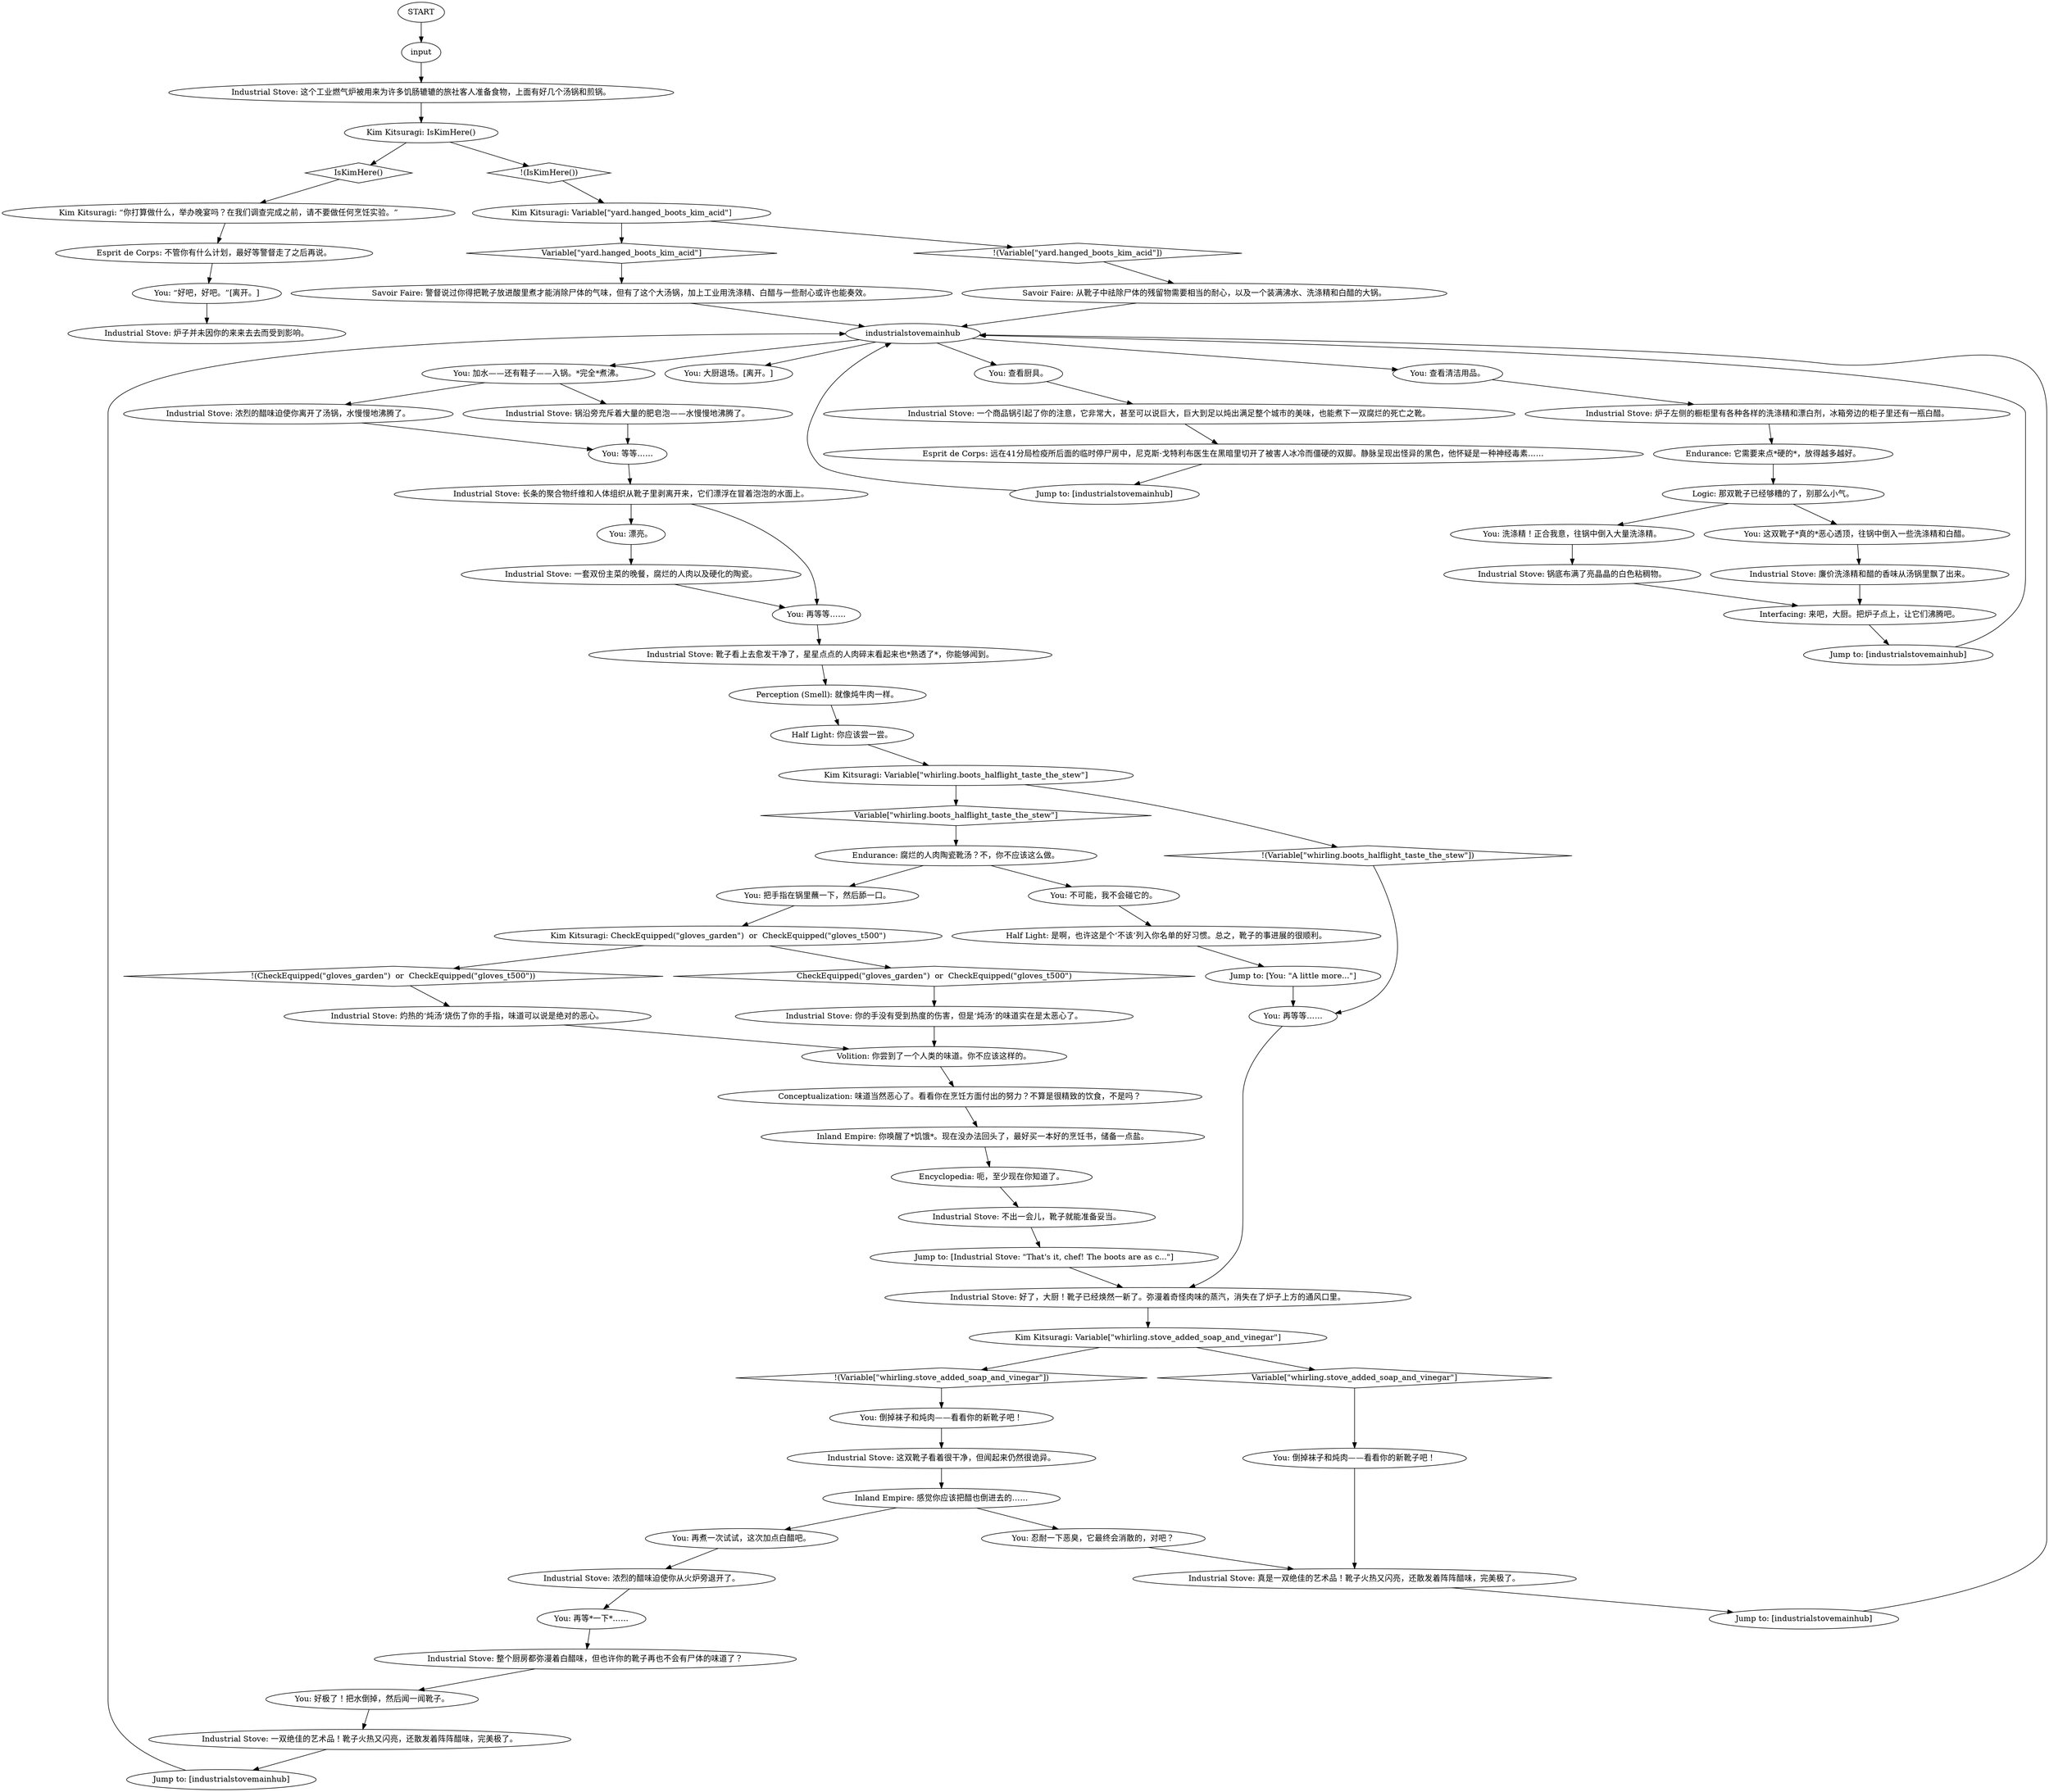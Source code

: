 # WHIRLING F1 / INDUSTRIAL STOVE
# You can use the stove to boil the hanged man's boots when Kim is not around.
# ==================================================
digraph G {
	  0 [label="START"];
	  1 [label="input"];
	  2 [label="Endurance: 它需要来点*硬的*，放得越多越好。"];
	  3 [label="You: 漂亮。"];
	  4 [label="You: 等等……"];
	  5 [label="You: 再等等……"];
	  6 [label="You: 倒掉袜子和炖肉——看看你的新靴子吧！"];
	  7 [label="Industrial Stove: 这双靴子看着很干净，但闻起来仍然很诡异。"];
	  8 [label="Logic: 那双靴子已经够糟的了，别那么小气。"];
	  9 [label="Jump to: [industrialstovemainhub]"];
	  10 [label="Kim Kitsuragi: Variable[\"whirling.stove_added_soap_and_vinegar\"]"];
	  11 [label="Variable[\"whirling.stove_added_soap_and_vinegar\"]", shape=diamond];
	  12 [label="!(Variable[\"whirling.stove_added_soap_and_vinegar\"])", shape=diamond];
	  13 [label="Industrial Stove: 整个厨房都弥漫着白醋味，但也许你的靴子再也不会有尸体的味道了？"];
	  14 [label="Half Light: 你应该尝一尝。"];
	  15 [label="Industrial Stove: 这个工业燃气炉被用来为许多饥肠辘辘的旅社客人准备食物，上面有好几个汤锅和煎锅。"];
	  16 [label="Half Light: 是啊，也许这是个‘不该’列入你名单的好习惯。总之，靴子的事进展的很顺利。"];
	  17 [label="industrialstovemainhub"];
	  18 [label="You: 查看厨具。"];
	  19 [label="You: 洗涤精！正合我意，往锅中倒入大量洗涤精。"];
	  20 [label="Industrial Stove: 锅沿旁充斥着大量的肥皂泡——水慢慢地沸腾了。"];
	  21 [label="You: 再等*一下*……"];
	  22 [label="Kim Kitsuragi: IsKimHere()"];
	  23 [label="IsKimHere()", shape=diamond];
	  24 [label="!(IsKimHere())", shape=diamond];
	  25 [label="You: 大厨退场。[离开。]"];
	  26 [label="Industrial Stove: 一套双份主菜的晚餐，腐烂的人肉以及硬化的陶瓷。"];
	  27 [label="Endurance: 腐烂的人肉陶瓷靴汤？不，你不应该这么做。"];
	  28 [label="You: 加水——还有鞋子——入锅。*完全*煮沸。"];
	  29 [label="You: 把手指在锅里蘸一下，然后舔一口。"];
	  30 [label="Kim Kitsuragi: CheckEquipped(\"gloves_garden\")  or  CheckEquipped(\"gloves_t500\")"];
	  31 [label="CheckEquipped(\"gloves_garden\")  or  CheckEquipped(\"gloves_t500\")", shape=diamond];
	  32 [label="!(CheckEquipped(\"gloves_garden\")  or  CheckEquipped(\"gloves_t500\"))", shape=diamond];
	  33 [label="Kim Kitsuragi: Variable[\"yard.hanged_boots_kim_acid\"]"];
	  34 [label="Variable[\"yard.hanged_boots_kim_acid\"]", shape=diamond];
	  35 [label="!(Variable[\"yard.hanged_boots_kim_acid\"])", shape=diamond];
	  36 [label="You: “好吧，好吧。”[离开。]"];
	  37 [label="Industrial Stove: 浓烈的醋味迫使你离开了汤锅，水慢慢地沸腾了。"];
	  38 [label="Industrial Stove: 浓烈的醋味迫使你从火炉旁退开了。"];
	  39 [label="Encyclopedia: 呃，至少现在你知道了。"];
	  41 [label="You: 忍耐一下恶臭，它最终会消散的，对吧？"];
	  42 [label="Jump to: [industrialstovemainhub]"];
	  43 [label="Jump to: [Industrial Stove: \"That's it, chef! The boots are as c...\"]"];
	  44 [label="Savoir Faire: 从靴子中祛除尸体的残留物需要相当的耐心，以及一个装满沸水、洗涤精和白醋的大锅。"];
	  45 [label="Industrial Stove: 长条的聚合物纤维和人体组织从靴子里剥离开来，它们漂浮在冒着泡泡的水面上。"];
	  46 [label="Industrial Stove: 锅底布满了亮晶晶的白色粘稠物。"];
	  47 [label="Esprit de Corps: 远在41分局检疫所后面的临时停尸房中，尼克斯·戈特利布医生在黑暗里切开了被害人冰冷而僵硬的双脚。静脉呈现出怪异的黑色，他怀疑是一种神经毒素……"];
	  48 [label="You: 不可能，我不会碰它的。"];
	  49 [label="Industrial Stove: 不出一会儿，靴子就能准备妥当。"];
	  50 [label="Jump to: [You: \"A little more...\"]"];
	  51 [label="Industrial Stove: 炉子并未因你的来来去去而受到影响。"];
	  52 [label="Industrial Stove: 一个商品锅引起了你的注意，它非常大，甚至可以说巨大，巨大到足以炖出满足整个城市的美味，也能煮下一双腐烂的死亡之靴。"];
	  53 [label="Industrial Stove: 靴子看上去愈发干净了，星星点点的人肉碎末看起来也*熟透了*，你能够闻到。"];
	  54 [label="You: 好极了！把水倒掉，然后闻一闻靴子。"];
	  55 [label="Conceptualization: 味道当然恶心了。看看你在烹饪方面付出的努力？不算是很精致的饮食，不是吗？"];
	  56 [label="Savoir Faire: 警督说过你得把靴子放进酸里煮才能消除尸体的气味，但有了这个大汤锅，加上工业用洗涤精、白醋与一些耐心或许也能奏效。"];
	  57 [label="You: 查看清洁用品。"];
	  58 [label="Esprit de Corps: 不管你有什么计划，最好等警督走了之后再说。"];
	  59 [label="Volition: 你尝到了一个人类的味道。你不应该这样的。"];
	  60 [label="Kim Kitsuragi: “你打算做什么，举办晚宴吗？在我们调查完成之前，请不要做任何烹饪实验。”"];
	  61 [label="Inland Empire: 你唤醒了*饥饿*。现在没办法回头了，最好买一本好的烹饪书，储备一点盐。"];
	  62 [label="Inland Empire: 感觉你应该把醋也倒进去的……"];
	  63 [label="Jump to: [industrialstovemainhub]"];
	  64 [label="Industrial Stove: 灼热的‘炖汤’烧伤了你的手指，味道可以说是绝对的恶心。"];
	  65 [label="Industrial Stove: 你的手没有受到热度的伤害，但是‘炖汤’的味道实在是太恶心了。"];
	  66 [label="You: 再等等……"];
	  67 [label="Industrial Stove: 好了，大厨！靴子已经焕然一新了。弥漫着奇怪肉味的蒸汽，消失在了炉子上方的通风口里。"];
	  68 [label="Perception (Smell): 就像炖牛肉一样。"];
	  69 [label="You: 这双靴子*真的*恶心透顶，往锅中倒入一些洗涤精和白醋。"];
	  70 [label="Industrial Stove: 一双绝佳的艺术品！靴子火热又闪亮，还散发着阵阵醋味，完美极了。"];
	  71 [label="You: 倒掉袜子和炖肉——看看你的新靴子吧！"];
	  72 [label="Jump to: [industrialstovemainhub]"];
	  73 [label="Kim Kitsuragi: Variable[\"whirling.boots_halflight_taste_the_stew\"]"];
	  74 [label="Variable[\"whirling.boots_halflight_taste_the_stew\"]", shape=diamond];
	  75 [label="!(Variable[\"whirling.boots_halflight_taste_the_stew\"])", shape=diamond];
	  76 [label="Interfacing: 来吧，大厨。把炉子点上，让它们沸腾吧。"];
	  77 [label="Industrial Stove: 炉子左侧的橱柜里有各种各样的洗涤精和漂白剂，冰箱旁边的柜子里还有一瓶白醋。"];
	  78 [label="Industrial Stove: 真是一双绝佳的艺术品！靴子火热又闪亮，还散发着阵阵醋味，完美极了。"];
	  79 [label="You: 再煮一次试试，这次加点白醋吧。"];
	  80 [label="Industrial Stove: 廉价洗涤精和醋的香味从汤锅里飘了出来。"];
	  0 -> 1
	  1 -> 15
	  2 -> 8
	  3 -> 26
	  4 -> 45
	  5 -> 53
	  6 -> 78
	  7 -> 62
	  8 -> 19
	  8 -> 69
	  9 -> 17
	  10 -> 11
	  10 -> 12
	  11 -> 6
	  12 -> 71
	  13 -> 54
	  14 -> 73
	  15 -> 22
	  16 -> 50
	  17 -> 57
	  17 -> 18
	  17 -> 28
	  17 -> 25
	  18 -> 52
	  19 -> 46
	  20 -> 4
	  21 -> 13
	  22 -> 24
	  22 -> 23
	  23 -> 60
	  24 -> 33
	  26 -> 5
	  27 -> 48
	  27 -> 29
	  28 -> 20
	  28 -> 37
	  29 -> 30
	  30 -> 32
	  30 -> 31
	  31 -> 65
	  32 -> 64
	  33 -> 34
	  33 -> 35
	  34 -> 56
	  35 -> 44
	  36 -> 51
	  37 -> 4
	  38 -> 21
	  39 -> 49
	  41 -> 78
	  42 -> 17
	  43 -> 67
	  44 -> 17
	  45 -> 3
	  45 -> 5
	  46 -> 76
	  47 -> 63
	  48 -> 16
	  49 -> 43
	  50 -> 66
	  52 -> 47
	  53 -> 68
	  54 -> 70
	  55 -> 61
	  56 -> 17
	  57 -> 77
	  58 -> 36
	  59 -> 55
	  60 -> 58
	  61 -> 39
	  62 -> 41
	  62 -> 79
	  63 -> 17
	  64 -> 59
	  65 -> 59
	  66 -> 67
	  67 -> 10
	  68 -> 14
	  69 -> 80
	  70 -> 9
	  71 -> 7
	  72 -> 17
	  73 -> 74
	  73 -> 75
	  74 -> 27
	  75 -> 66
	  76 -> 72
	  77 -> 2
	  78 -> 42
	  79 -> 38
	  80 -> 76
}

